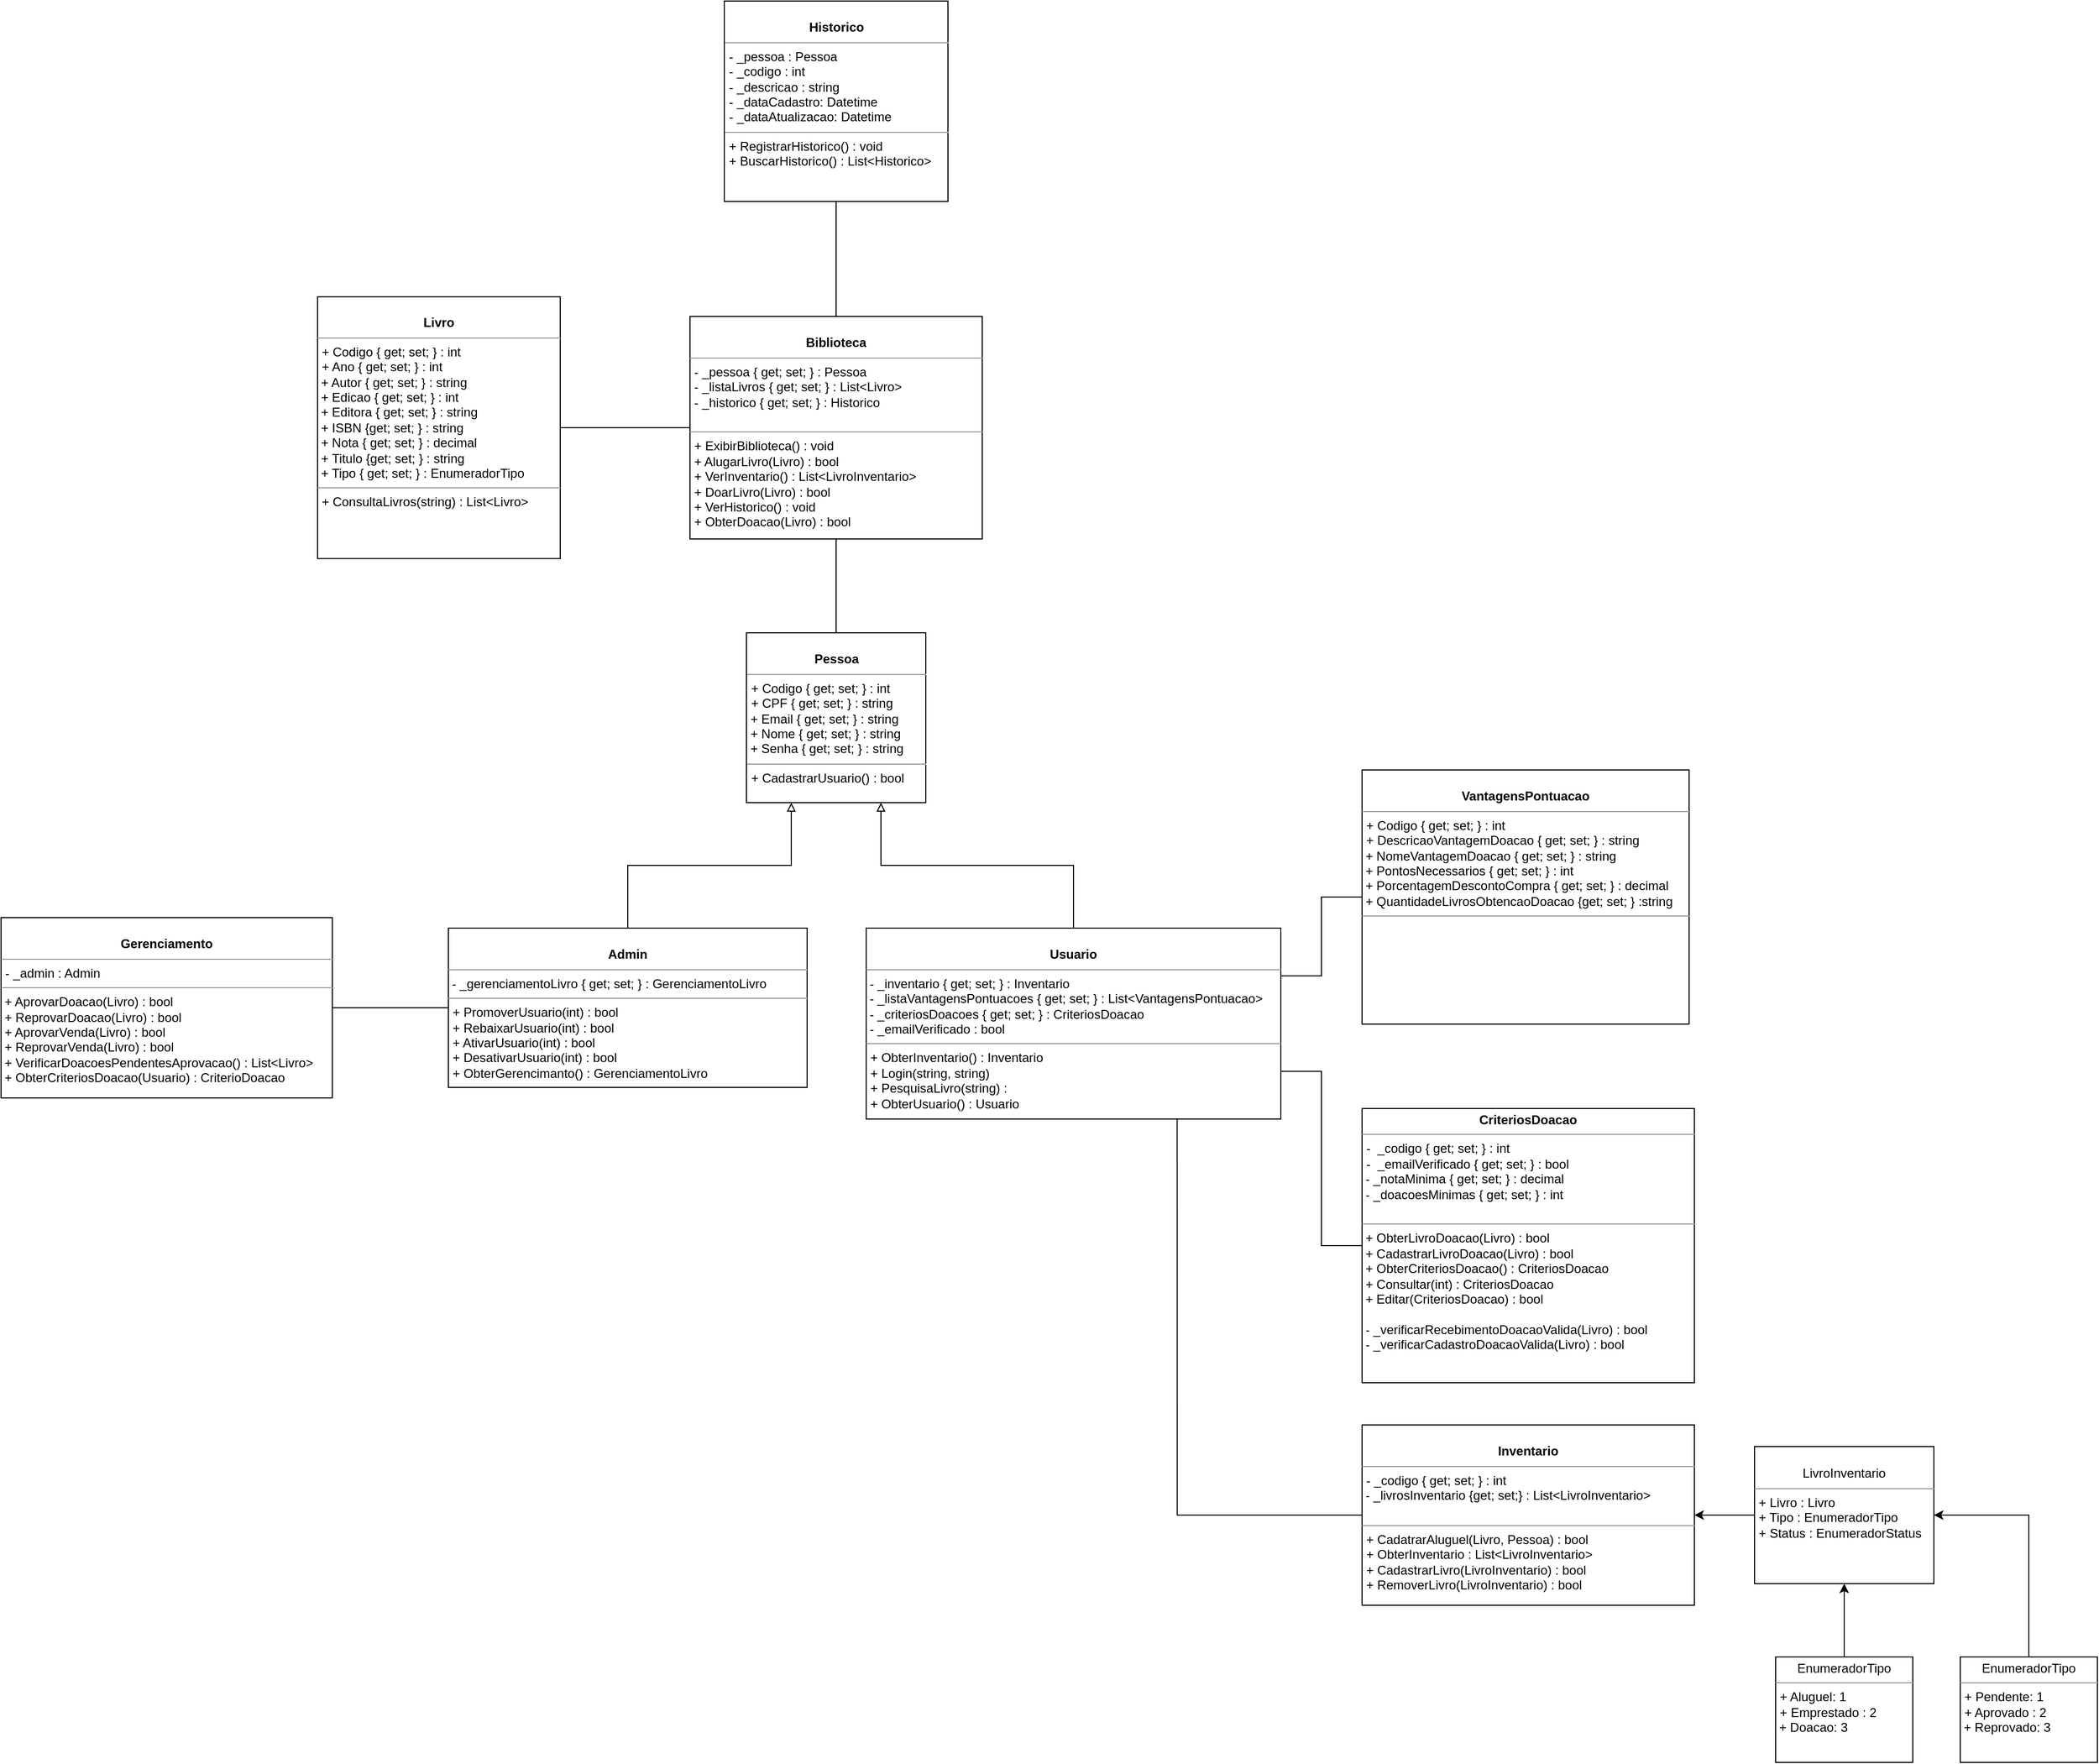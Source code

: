<mxfile version="20.8.3" type="github">
  <diagram id="C5RBs43oDa-KdzZeNtuy" name="Page-1">
    <mxGraphModel dx="36" dy="623" grid="1" gridSize="10" guides="1" tooltips="1" connect="1" arrows="1" fold="1" page="1" pageScale="1" pageWidth="827" pageHeight="1169" math="0" shadow="0">
      <root>
        <mxCell id="WIyWlLk6GJQsqaUBKTNV-0" />
        <mxCell id="WIyWlLk6GJQsqaUBKTNV-1" parent="WIyWlLk6GJQsqaUBKTNV-0" />
        <mxCell id="RFLqyy4pMrzeT3K8V6dZ-0" value="&lt;p style=&quot;margin:0px;margin-top:4px;text-align:center;&quot;&gt;&lt;br&gt;&lt;b&gt;Biblioteca&lt;/b&gt;&lt;/p&gt;&lt;hr size=&quot;1&quot;&gt;&lt;p style=&quot;margin: 0px 0px 0px 4px;&quot;&gt;- _pessoa { get; set; } : Pessoa&lt;/p&gt;&lt;p style=&quot;margin: 0px 0px 0px 4px;&quot;&gt;- _listaLivros { get; set; } : List&amp;lt;Livro&amp;gt;&lt;/p&gt;&lt;p style=&quot;margin: 0px 0px 0px 4px;&quot;&gt;- _historico { get; set; } : Historico&lt;/p&gt;&lt;br&gt;&lt;hr size=&quot;1&quot;&gt;&lt;p style=&quot;margin:0px;margin-left:4px;&quot;&gt;+ ExibirBiblioteca() : void&lt;/p&gt;&lt;p style=&quot;margin:0px;margin-left:4px;&quot;&gt;+ AlugarLivro(Livro) : bool&lt;/p&gt;&lt;p style=&quot;margin:0px;margin-left:4px;&quot;&gt;+ VerInventario() : List&amp;lt;LivroInventario&amp;gt;&lt;/p&gt;&lt;p style=&quot;margin:0px;margin-left:4px;&quot;&gt;+ DoarLivro(Livro) : bool&lt;/p&gt;&lt;p style=&quot;margin:0px;margin-left:4px;&quot;&gt;+ VerHistorico() : void&lt;/p&gt;&lt;p style=&quot;margin:0px;margin-left:4px;&quot;&gt;+ ObterDoacao(Livro) : bool&lt;br&gt;&lt;/p&gt;" style="verticalAlign=top;align=left;overflow=fill;fontSize=12;fontFamily=Helvetica;html=1;rounded=0;shadow=0;comic=0;labelBackgroundColor=none;strokeWidth=1" parent="WIyWlLk6GJQsqaUBKTNV-1" vertex="1">
          <mxGeometry x="1543" y="349" width="277" height="211" as="geometry" />
        </mxCell>
        <mxCell id="RFLqyy4pMrzeT3K8V6dZ-13" style="edgeStyle=orthogonalEdgeStyle;rounded=0;orthogonalLoop=1;jettySize=auto;html=1;exitX=0.5;exitY=0;exitDx=0;exitDy=0;endArrow=none;endFill=0;" parent="WIyWlLk6GJQsqaUBKTNV-1" source="RFLqyy4pMrzeT3K8V6dZ-1" target="RFLqyy4pMrzeT3K8V6dZ-0" edge="1">
          <mxGeometry relative="1" as="geometry" />
        </mxCell>
        <mxCell id="RFLqyy4pMrzeT3K8V6dZ-1" value="&lt;p style=&quot;margin:0px;margin-top:4px;text-align:center;&quot;&gt;&lt;br&gt;&lt;b&gt;Pessoa&lt;/b&gt;&lt;/p&gt;&lt;hr size=&quot;1&quot;&gt;&lt;p style=&quot;margin: 0px 0px 0px 4px;&quot;&gt;+ Codigo { get; set; } : int&lt;/p&gt;&lt;p style=&quot;margin: 0px 0px 0px 4px;&quot;&gt;+ CPF { get; set; } : string&lt;/p&gt;&amp;nbsp;+ Email { get; set; } : string&amp;nbsp;&lt;br&gt;&amp;nbsp;+ Nome { get; set; } : string&lt;br&gt;&amp;nbsp;+ Senha { get; set; } : string&lt;br&gt;&lt;hr size=&quot;1&quot;&gt;&lt;p style=&quot;margin:0px;margin-left:4px;&quot;&gt;+ CadastrarUsuario() : bool&lt;br&gt;&lt;/p&gt;&lt;p style=&quot;margin:0px;margin-left:4px;&quot;&gt;&lt;br&gt;&lt;/p&gt;&lt;div&gt;&lt;br&gt;&lt;/div&gt;&lt;div&gt;&lt;br&gt;&lt;/div&gt;" style="verticalAlign=top;align=left;overflow=fill;fontSize=12;fontFamily=Helvetica;html=1;rounded=0;shadow=0;comic=0;labelBackgroundColor=none;strokeWidth=1" parent="WIyWlLk6GJQsqaUBKTNV-1" vertex="1">
          <mxGeometry x="1596.5" y="649" width="170" height="161" as="geometry" />
        </mxCell>
        <mxCell id="RFLqyy4pMrzeT3K8V6dZ-2" style="edgeStyle=orthogonalEdgeStyle;rounded=0;orthogonalLoop=1;jettySize=auto;html=1;exitX=0.5;exitY=0;exitDx=0;exitDy=0;entryX=0.25;entryY=1;entryDx=0;entryDy=0;endArrow=block;endFill=0;" parent="WIyWlLk6GJQsqaUBKTNV-1" source="RFLqyy4pMrzeT3K8V6dZ-3" target="RFLqyy4pMrzeT3K8V6dZ-1" edge="1">
          <mxGeometry relative="1" as="geometry">
            <mxPoint x="1627" y="889" as="targetPoint" />
          </mxGeometry>
        </mxCell>
        <mxCell id="RFLqyy4pMrzeT3K8V6dZ-3" value="&lt;p style=&quot;margin:0px;margin-top:4px;text-align:center;&quot;&gt;&lt;br&gt;&lt;b&gt;Admin&lt;/b&gt;&lt;/p&gt;&lt;hr size=&quot;1&quot;&gt;&lt;p style=&quot;margin: 0px 0px 0px 4px;&quot;&gt;&lt;/p&gt;&amp;nbsp;- _gerenciamentoLivro { get; set; } : GerenciamentoLivro&lt;br&gt;&lt;hr size=&quot;1&quot;&gt;&lt;p style=&quot;margin:0px;margin-left:4px;&quot;&gt;+ PromoverUsuario(int) : bool&lt;/p&gt;&lt;p style=&quot;margin:0px;margin-left:4px;&quot;&gt;+ RebaixarUsuario(int) : bool&lt;br&gt;&lt;/p&gt;&lt;p style=&quot;margin:0px;margin-left:4px;&quot;&gt;+ AtivarUsuario(int) : bool&lt;br&gt;&lt;/p&gt;&lt;p style=&quot;margin:0px;margin-left:4px;&quot;&gt;+ DesativarUsuario(int) : bool&lt;br&gt;&lt;/p&gt;&lt;p style=&quot;margin:0px;margin-left:4px;&quot;&gt;+ ObterGerencimanto() : GerenciamentoLivro&lt;/p&gt;&lt;p style=&quot;margin:0px;margin-left:4px;&quot;&gt;&lt;br&gt;&lt;/p&gt;" style="verticalAlign=top;align=left;overflow=fill;fontSize=12;fontFamily=Helvetica;html=1;rounded=0;shadow=0;comic=0;labelBackgroundColor=none;strokeWidth=1" parent="WIyWlLk6GJQsqaUBKTNV-1" vertex="1">
          <mxGeometry x="1314" y="929" width="340" height="151" as="geometry" />
        </mxCell>
        <mxCell id="RFLqyy4pMrzeT3K8V6dZ-4" style="edgeStyle=orthogonalEdgeStyle;rounded=0;orthogonalLoop=1;jettySize=auto;html=1;exitX=0.5;exitY=0;exitDx=0;exitDy=0;entryX=0.75;entryY=1;entryDx=0;entryDy=0;endArrow=block;endFill=0;" parent="WIyWlLk6GJQsqaUBKTNV-1" source="RFLqyy4pMrzeT3K8V6dZ-5" target="RFLqyy4pMrzeT3K8V6dZ-1" edge="1">
          <mxGeometry relative="1" as="geometry">
            <mxPoint x="1647" y="909" as="targetPoint" />
          </mxGeometry>
        </mxCell>
        <mxCell id="RFLqyy4pMrzeT3K8V6dZ-5" value="&lt;p style=&quot;margin:0px;margin-top:4px;text-align:center;&quot;&gt;&lt;br&gt;&lt;b&gt;Usuario&lt;/b&gt;&lt;/p&gt;&lt;hr size=&quot;1&quot;&gt;&lt;p style=&quot;margin: 0px 0px 0px 4px;&quot;&gt;&lt;/p&gt;&amp;nbsp;-&amp;nbsp;_inventario { get; set; } : Inventario&amp;nbsp;&lt;br&gt;&amp;nbsp;- _listaVantagensPontuacoes { get; set; } : List&amp;lt;VantagensPontuacao&amp;gt;&lt;br&gt;&lt;div&gt;&amp;nbsp;- _criteriosDoacoes { get; set; } : CriteriosDoacao&lt;/div&gt;&lt;div&gt;&amp;nbsp;- _emailVerificado : bool&lt;br&gt;&lt;/div&gt;&lt;hr size=&quot;1&quot;&gt;&lt;p style=&quot;margin:0px;margin-left:4px;&quot;&gt;+ ObterInventario() : Inventario&lt;/p&gt;&lt;p style=&quot;margin:0px;margin-left:4px;&quot;&gt;+ Login(string, string)&lt;/p&gt;&lt;p style=&quot;margin:0px;margin-left:4px;&quot;&gt;+ PesquisaLivro(string) : &lt;br&gt;&lt;/p&gt;&lt;p style=&quot;margin:0px;margin-left:4px;&quot;&gt;+ ObterUsuario() : Usuario&lt;br&gt;&lt;/p&gt;&lt;p style=&quot;margin:0px;margin-left:4px;&quot;&gt;&lt;br&gt;&lt;/p&gt;&lt;p style=&quot;margin:0px;margin-left:4px;&quot;&gt;&lt;br&gt;&lt;/p&gt;" style="verticalAlign=top;align=left;overflow=fill;fontSize=12;fontFamily=Helvetica;html=1;rounded=0;shadow=0;comic=0;labelBackgroundColor=none;strokeWidth=1" parent="WIyWlLk6GJQsqaUBKTNV-1" vertex="1">
          <mxGeometry x="1710" y="929" width="393" height="181" as="geometry" />
        </mxCell>
        <mxCell id="RFLqyy4pMrzeT3K8V6dZ-14" style="edgeStyle=orthogonalEdgeStyle;rounded=0;orthogonalLoop=1;jettySize=auto;html=1;exitX=0.5;exitY=1;exitDx=0;exitDy=0;endArrow=none;endFill=0;" parent="WIyWlLk6GJQsqaUBKTNV-1" source="RFLqyy4pMrzeT3K8V6dZ-6" target="RFLqyy4pMrzeT3K8V6dZ-0" edge="1">
          <mxGeometry relative="1" as="geometry" />
        </mxCell>
        <mxCell id="RFLqyy4pMrzeT3K8V6dZ-6" value="&lt;p style=&quot;margin:0px;margin-top:4px;text-align:center;&quot;&gt;&lt;br&gt;&lt;b&gt;Historico&lt;/b&gt;&lt;/p&gt;&lt;hr size=&quot;1&quot;&gt;&lt;p style=&quot;margin: 0px 0px 0px 4px;&quot;&gt;-&amp;nbsp;_pessoa : Pessoa&lt;/p&gt;&lt;p style=&quot;margin: 0px 0px 0px 4px;&quot;&gt;- _codigo : int&lt;/p&gt;&lt;p style=&quot;margin: 0px 0px 0px 4px;&quot;&gt;- _descricao : string&lt;/p&gt;&lt;p style=&quot;margin: 0px 0px 0px 4px;&quot;&gt;- _dataCadastro: Datetime&lt;/p&gt;&lt;p style=&quot;margin: 0px 0px 0px 4px;&quot;&gt;- _dataAtualizacao: Datetime&lt;/p&gt;&lt;p style=&quot;margin: 0px 0px 0px 4px;&quot;&gt;&lt;/p&gt;&lt;hr size=&quot;1&quot;&gt;&lt;p style=&quot;margin:0px;margin-left:4px;&quot;&gt;+ RegistrarHistorico() : void&lt;/p&gt;&lt;p style=&quot;margin:0px;margin-left:4px;&quot;&gt;+ BuscarHistorico() : List&amp;lt;Historico&amp;gt;&lt;br&gt;&lt;/p&gt;&lt;p style=&quot;margin:0px;margin-left:4px;&quot;&gt;&lt;br&gt;&lt;/p&gt;" style="verticalAlign=top;align=left;overflow=fill;fontSize=12;fontFamily=Helvetica;html=1;rounded=0;shadow=0;comic=0;labelBackgroundColor=none;strokeWidth=1" parent="WIyWlLk6GJQsqaUBKTNV-1" vertex="1">
          <mxGeometry x="1575.5" y="50" width="212" height="190" as="geometry" />
        </mxCell>
        <mxCell id="RFLqyy4pMrzeT3K8V6dZ-19" style="edgeStyle=orthogonalEdgeStyle;rounded=0;orthogonalLoop=1;jettySize=auto;html=1;exitX=0;exitY=0.5;exitDx=0;exitDy=0;entryX=1;entryY=0.25;entryDx=0;entryDy=0;endArrow=none;endFill=0;" parent="WIyWlLk6GJQsqaUBKTNV-1" source="RFLqyy4pMrzeT3K8V6dZ-8" target="RFLqyy4pMrzeT3K8V6dZ-5" edge="1">
          <mxGeometry relative="1" as="geometry" />
        </mxCell>
        <mxCell id="RFLqyy4pMrzeT3K8V6dZ-8" value="&lt;p style=&quot;margin:0px;margin-top:4px;text-align:center;&quot;&gt;&lt;br&gt;&lt;b&gt;VantagensPontuacao&lt;/b&gt;&lt;/p&gt;&lt;hr size=&quot;1&quot;&gt;&lt;p style=&quot;margin: 0px 0px 0px 4px;&quot;&gt;+ Codigo { get; set; } : int&lt;/p&gt;&lt;p style=&quot;margin: 0px 0px 0px 4px;&quot;&gt;+ DescricaoVantagemDoacao { get; set; } : string&lt;/p&gt;&amp;nbsp;+ NomeVantagemDoacao { get; set; } : string&amp;nbsp;&lt;br&gt;&amp;nbsp;+ PontosNecessarios { get; set; } : int&lt;br&gt;&amp;nbsp;+ PorcentagemDescontoCompra { get; set; } : decimal&lt;br&gt;&amp;nbsp;+&amp;nbsp;QuantidadeLivrosObtencaoDoacao {get; set; } :string&lt;br&gt;&lt;hr size=&quot;1&quot;&gt;&lt;p style=&quot;margin:0px;margin-left:4px;&quot;&gt;&lt;br&gt;&lt;/p&gt;&lt;p style=&quot;margin:0px;margin-left:4px;&quot;&gt;&lt;br&gt;&lt;/p&gt;" style="verticalAlign=top;align=left;overflow=fill;fontSize=12;fontFamily=Helvetica;html=1;rounded=0;shadow=0;comic=0;labelBackgroundColor=none;strokeWidth=1" parent="WIyWlLk6GJQsqaUBKTNV-1" vertex="1">
          <mxGeometry x="2180" y="779" width="310" height="241" as="geometry" />
        </mxCell>
        <mxCell id="RFLqyy4pMrzeT3K8V6dZ-20" style="edgeStyle=orthogonalEdgeStyle;rounded=0;orthogonalLoop=1;jettySize=auto;html=1;entryX=1;entryY=0.75;entryDx=0;entryDy=0;endArrow=none;endFill=0;exitX=0;exitY=0.5;exitDx=0;exitDy=0;" parent="WIyWlLk6GJQsqaUBKTNV-1" source="shzfrs4hRoEJ1wq8fZkQ-6" target="RFLqyy4pMrzeT3K8V6dZ-5" edge="1">
          <mxGeometry relative="1" as="geometry">
            <mxPoint x="2170" y="1100" as="sourcePoint" />
          </mxGeometry>
        </mxCell>
        <mxCell id="RFLqyy4pMrzeT3K8V6dZ-21" style="edgeStyle=orthogonalEdgeStyle;rounded=0;orthogonalLoop=1;jettySize=auto;html=1;exitX=1;exitY=0.5;exitDx=0;exitDy=0;endArrow=none;endFill=0;" parent="WIyWlLk6GJQsqaUBKTNV-1" source="RFLqyy4pMrzeT3K8V6dZ-10" target="RFLqyy4pMrzeT3K8V6dZ-3" edge="1">
          <mxGeometry relative="1" as="geometry" />
        </mxCell>
        <mxCell id="RFLqyy4pMrzeT3K8V6dZ-10" value="&lt;p style=&quot;margin:0px;margin-top:4px;text-align:center;&quot;&gt;&lt;br&gt;&lt;b&gt;Gerenciamento&lt;/b&gt;&lt;/p&gt;&lt;hr size=&quot;1&quot;&gt;&lt;p style=&quot;margin: 0px 0px 0px 4px;&quot;&gt;&lt;span style=&quot;background-color: initial;&quot;&gt;- _admin : Admin&lt;/span&gt;&lt;/p&gt;&lt;hr size=&quot;1&quot;&gt;&lt;p style=&quot;margin:0px;margin-left:4px;&quot;&gt;&lt;/p&gt;&amp;nbsp;&lt;span style=&quot;background-color: initial;&quot;&gt;+ AprovarDoacao(Livro) : bool&lt;br&gt;&lt;/span&gt;&amp;nbsp;+ ReprovarDoacao(Livro) : bool&lt;br&gt;&amp;nbsp;+ AprovarVenda(Livro) : bool&lt;br&gt;&lt;div&gt;&amp;nbsp;+ ReprovarVenda(Livro) : bool&lt;/div&gt;&lt;div&gt;&amp;nbsp;+ VerificarDoacoesPendentesAprovacao() : List&amp;lt;Livro&amp;gt;&lt;/div&gt;&lt;div&gt;&amp;nbsp;+ ObterCriteriosDoacao(Usuario) : CriterioDoacao&lt;br&gt;&lt;/div&gt;" style="verticalAlign=top;align=left;overflow=fill;fontSize=12;fontFamily=Helvetica;html=1;rounded=0;shadow=0;comic=0;labelBackgroundColor=none;strokeWidth=1" parent="WIyWlLk6GJQsqaUBKTNV-1" vertex="1">
          <mxGeometry x="890" y="919" width="314" height="171" as="geometry" />
        </mxCell>
        <mxCell id="RFLqyy4pMrzeT3K8V6dZ-18" style="edgeStyle=orthogonalEdgeStyle;rounded=0;orthogonalLoop=1;jettySize=auto;html=1;exitX=1;exitY=0.5;exitDx=0;exitDy=0;entryX=0;entryY=0.5;entryDx=0;entryDy=0;endArrow=none;endFill=0;" parent="WIyWlLk6GJQsqaUBKTNV-1" source="RFLqyy4pMrzeT3K8V6dZ-17" target="RFLqyy4pMrzeT3K8V6dZ-0" edge="1">
          <mxGeometry relative="1" as="geometry" />
        </mxCell>
        <mxCell id="RFLqyy4pMrzeT3K8V6dZ-17" value="&lt;p style=&quot;margin:0px;margin-top:4px;text-align:center;&quot;&gt;&lt;br&gt;&lt;b&gt;Livro&lt;/b&gt;&lt;/p&gt;&lt;hr size=&quot;1&quot;&gt;&lt;p style=&quot;margin: 0px 0px 0px 4px;&quot;&gt;+ Codigo { get; set; } : int&lt;/p&gt;&lt;p style=&quot;margin: 0px 0px 0px 4px;&quot;&gt;+ Ano { get; set; } : int&lt;/p&gt;&amp;nbsp;+ Autor { get; set; } : string&amp;nbsp;&lt;br&gt;&amp;nbsp;+ Edicao { get; set; } : int&lt;br&gt;&amp;nbsp;+ Editora { get; set; } : string&lt;br&gt;&amp;nbsp;+&amp;nbsp;ISBN {get; set; } : string&lt;br&gt;&amp;nbsp;+ Nota { get; set; } : decimal&lt;br&gt;&lt;div&gt;&amp;nbsp;+&amp;nbsp;Titulo {get; set; } : string&lt;/div&gt;&lt;div&gt;&amp;nbsp;+ Tipo { get; set; } : EnumeradorTipo&lt;br&gt;&lt;/div&gt;&lt;hr size=&quot;1&quot;&gt;&lt;p style=&quot;margin:0px;margin-left:4px;&quot;&gt;+ ConsultaLivros(string) : List&amp;lt;Livro&amp;gt;&lt;/p&gt;&lt;p style=&quot;margin:0px;margin-left:4px;&quot;&gt;&lt;br&gt;&lt;/p&gt;" style="verticalAlign=top;align=left;overflow=fill;fontSize=12;fontFamily=Helvetica;html=1;rounded=0;shadow=0;comic=0;labelBackgroundColor=none;strokeWidth=1" parent="WIyWlLk6GJQsqaUBKTNV-1" vertex="1">
          <mxGeometry x="1190" y="330.38" width="230" height="248.25" as="geometry" />
        </mxCell>
        <mxCell id="RFLqyy4pMrzeT3K8V6dZ-23" style="edgeStyle=orthogonalEdgeStyle;rounded=0;orthogonalLoop=1;jettySize=auto;html=1;exitX=0;exitY=0.5;exitDx=0;exitDy=0;entryX=0.75;entryY=1;entryDx=0;entryDy=0;endArrow=none;endFill=0;" parent="WIyWlLk6GJQsqaUBKTNV-1" source="RFLqyy4pMrzeT3K8V6dZ-22" target="RFLqyy4pMrzeT3K8V6dZ-5" edge="1">
          <mxGeometry relative="1" as="geometry" />
        </mxCell>
        <mxCell id="RFLqyy4pMrzeT3K8V6dZ-22" value="&lt;p style=&quot;margin:0px;margin-top:4px;text-align:center;&quot;&gt;&lt;br&gt;&lt;b&gt;Inventario&lt;/b&gt;&lt;/p&gt;&lt;hr size=&quot;1&quot;&gt;&lt;p style=&quot;margin: 0px 0px 0px 4px;&quot;&gt;&lt;span style=&quot;background-color: initial;&quot;&gt;- _codigo { get; set; } : int&lt;/span&gt;&lt;br&gt;&lt;/p&gt;&lt;div&gt;&amp;nbsp;- _livrosInventario {get; set;} : List&amp;lt;LivroInventario&amp;gt;&lt;br&gt;&lt;/div&gt;&lt;div&gt;&lt;br&gt;&lt;/div&gt;&lt;hr size=&quot;1&quot;&gt;&lt;p style=&quot;margin:0px;margin-left:4px;&quot;&gt;+ CadatrarAluguel(Livro, Pessoa) : bool&lt;br&gt;&lt;/p&gt;&lt;p style=&quot;margin:0px;margin-left:4px;&quot;&gt;+ ObterInventario : List&amp;lt;LivroInventario&amp;gt;&lt;/p&gt;&lt;p style=&quot;margin:0px;margin-left:4px;&quot;&gt;+ CadastrarLivro(LivroInventario) : bool&lt;/p&gt;&lt;p style=&quot;margin:0px;margin-left:4px;&quot;&gt;+ RemoverLivro(LivroInventario) : bool&lt;/p&gt;&lt;p style=&quot;margin:0px;margin-left:4px;&quot;&gt;&lt;/p&gt;&lt;p style=&quot;margin:0px;margin-left:4px;&quot;&gt;&lt;br&gt;&lt;/p&gt;" style="verticalAlign=top;align=left;overflow=fill;fontSize=12;fontFamily=Helvetica;html=1;rounded=0;shadow=0;comic=0;labelBackgroundColor=none;strokeWidth=1" parent="WIyWlLk6GJQsqaUBKTNV-1" vertex="1">
          <mxGeometry x="2180" y="1400" width="315" height="171" as="geometry" />
        </mxCell>
        <mxCell id="-Sg6WvOEFxhqEQ3z-Amf-4" style="edgeStyle=orthogonalEdgeStyle;rounded=0;orthogonalLoop=1;jettySize=auto;html=1;exitX=0;exitY=0.5;exitDx=0;exitDy=0;" parent="WIyWlLk6GJQsqaUBKTNV-1" source="-Sg6WvOEFxhqEQ3z-Amf-0" target="RFLqyy4pMrzeT3K8V6dZ-22" edge="1">
          <mxGeometry relative="1" as="geometry" />
        </mxCell>
        <mxCell id="-Sg6WvOEFxhqEQ3z-Amf-0" value="&lt;p style=&quot;margin:0px;margin-top:4px;text-align:center;&quot;&gt;&lt;br&gt;LivroInventario&lt;/p&gt;&lt;hr size=&quot;1&quot;&gt;&lt;p style=&quot;margin: 0px 0px 0px 4px;&quot;&gt;+ Livro : Livro&lt;/p&gt;&lt;p style=&quot;margin: 0px 0px 0px 4px;&quot;&gt;+ Tipo : EnumeradorTipo&lt;/p&gt;&lt;p style=&quot;margin: 0px 0px 0px 4px;&quot;&gt;+ Status : EnumeradorStatus&lt;br&gt;&lt;/p&gt;&lt;p style=&quot;margin:0px;margin-left:4px;&quot;&gt;&lt;br&gt;&lt;/p&gt;&lt;p style=&quot;margin:0px;margin-left:4px;&quot;&gt;&lt;br&gt;&lt;/p&gt;" style="verticalAlign=top;align=left;overflow=fill;fontSize=12;fontFamily=Helvetica;html=1;rounded=0;shadow=0;comic=0;labelBackgroundColor=none;strokeWidth=1" parent="WIyWlLk6GJQsqaUBKTNV-1" vertex="1">
          <mxGeometry x="2552" y="1420.5" width="170" height="130" as="geometry" />
        </mxCell>
        <mxCell id="-Sg6WvOEFxhqEQ3z-Amf-3" style="edgeStyle=orthogonalEdgeStyle;rounded=0;orthogonalLoop=1;jettySize=auto;html=1;exitX=0.5;exitY=0;exitDx=0;exitDy=0;entryX=0.5;entryY=1;entryDx=0;entryDy=0;" parent="WIyWlLk6GJQsqaUBKTNV-1" source="-Sg6WvOEFxhqEQ3z-Amf-2" target="-Sg6WvOEFxhqEQ3z-Amf-0" edge="1">
          <mxGeometry relative="1" as="geometry" />
        </mxCell>
        <mxCell id="-Sg6WvOEFxhqEQ3z-Amf-2" value="&lt;p style=&quot;margin:0px;margin-top:4px;text-align:center;&quot;&gt;EnumeradorTipo&lt;/p&gt;&lt;hr size=&quot;1&quot;&gt;&lt;p style=&quot;margin: 0px 0px 0px 4px;&quot;&gt;+ Aluguel: 1&lt;/p&gt;&lt;p style=&quot;margin: 0px 0px 0px 4px;&quot;&gt;+ Emprestado : 2&lt;/p&gt;&amp;nbsp;+ Doacao: 3&lt;br&gt;&lt;p style=&quot;margin:0px;margin-left:4px;&quot;&gt;&lt;br&gt;&lt;/p&gt;&lt;p style=&quot;margin:0px;margin-left:4px;&quot;&gt;&lt;br&gt;&lt;/p&gt;" style="verticalAlign=top;align=left;overflow=fill;fontSize=12;fontFamily=Helvetica;html=1;rounded=0;shadow=0;comic=0;labelBackgroundColor=none;strokeWidth=1" parent="WIyWlLk6GJQsqaUBKTNV-1" vertex="1">
          <mxGeometry x="2572" y="1620" width="130" height="100" as="geometry" />
        </mxCell>
        <mxCell id="shzfrs4hRoEJ1wq8fZkQ-1" style="edgeStyle=orthogonalEdgeStyle;rounded=0;orthogonalLoop=1;jettySize=auto;html=1;exitX=0.5;exitY=0;exitDx=0;exitDy=0;entryX=1;entryY=0.5;entryDx=0;entryDy=0;" edge="1" parent="WIyWlLk6GJQsqaUBKTNV-1" source="shzfrs4hRoEJ1wq8fZkQ-0" target="-Sg6WvOEFxhqEQ3z-Amf-0">
          <mxGeometry relative="1" as="geometry" />
        </mxCell>
        <mxCell id="shzfrs4hRoEJ1wq8fZkQ-0" value="&lt;p style=&quot;margin:0px;margin-top:4px;text-align:center;&quot;&gt;EnumeradorTipo&lt;/p&gt;&lt;hr size=&quot;1&quot;&gt;&lt;p style=&quot;margin: 0px 0px 0px 4px;&quot;&gt;+ Pendente: 1&lt;/p&gt;&lt;p style=&quot;margin: 0px 0px 0px 4px;&quot;&gt;+ Aprovado : 2&lt;/p&gt;&amp;nbsp;+ Reprovado: 3&lt;br&gt;&lt;p style=&quot;margin:0px;margin-left:4px;&quot;&gt;&lt;br&gt;&lt;/p&gt;&lt;p style=&quot;margin:0px;margin-left:4px;&quot;&gt;&lt;br&gt;&lt;/p&gt;" style="verticalAlign=top;align=left;overflow=fill;fontSize=12;fontFamily=Helvetica;html=1;rounded=0;shadow=0;comic=0;labelBackgroundColor=none;strokeWidth=1" vertex="1" parent="WIyWlLk6GJQsqaUBKTNV-1">
          <mxGeometry x="2747" y="1620" width="130" height="100" as="geometry" />
        </mxCell>
        <mxCell id="shzfrs4hRoEJ1wq8fZkQ-6" value="&lt;p style=&quot;margin:0px;margin-top:4px;text-align:center;&quot;&gt;&lt;b&gt;CriteriosDoacao&lt;/b&gt;&lt;/p&gt;&lt;hr size=&quot;1&quot;&gt;&lt;p style=&quot;margin: 0px 0px 0px 4px;&quot;&gt;-&amp;nbsp; _codigo { get; set; } : int&lt;/p&gt;&lt;p style=&quot;margin: 0px 0px 0px 4px;&quot;&gt;-&amp;nbsp; _emailVerificado { get; set; } : bool&lt;/p&gt;&amp;nbsp;- _notaMinima { get; set; } : decimal&lt;br&gt;&lt;div&gt;&amp;nbsp;- _doacoesMinimas { get; set; } : int&lt;/div&gt;&lt;div&gt;&lt;br&gt;&lt;/div&gt;&lt;hr size=&quot;1&quot;&gt;&lt;div&gt;&amp;nbsp;+ ObterLivroDoacao(Livro) : bool&lt;/div&gt;&lt;div&gt;&amp;nbsp;+ CadastrarLivroDoacao(Livro) : bool&lt;br&gt;&amp;nbsp;+ ObterCriteriosDoacao() : CriteriosDoacao&lt;/div&gt;&lt;div&gt;&amp;nbsp;+ Consultar(int) : CriteriosDoacao&lt;/div&gt;&lt;div&gt;&lt;div&gt;&amp;nbsp;+ Editar(CriteriosDoacao) : bool&lt;/div&gt;&lt;div&gt;&lt;br&gt;&lt;div&gt;&amp;nbsp;- _verificarRecebimentoDoacaoValida(Livro) : bool&lt;br&gt;&amp;nbsp;- _verificarCadastroDoacaoValida(Livro) : bool&lt;/div&gt;&lt;/div&gt;&lt;/div&gt;&lt;p style=&quot;margin:0px;margin-left:4px;&quot;&gt;&lt;/p&gt;" style="verticalAlign=top;align=left;overflow=fill;fontSize=12;fontFamily=Helvetica;html=1;rounded=0;shadow=0;comic=0;labelBackgroundColor=none;strokeWidth=1" vertex="1" parent="WIyWlLk6GJQsqaUBKTNV-1">
          <mxGeometry x="2180" y="1100" width="315" height="260" as="geometry" />
        </mxCell>
      </root>
    </mxGraphModel>
  </diagram>
</mxfile>
